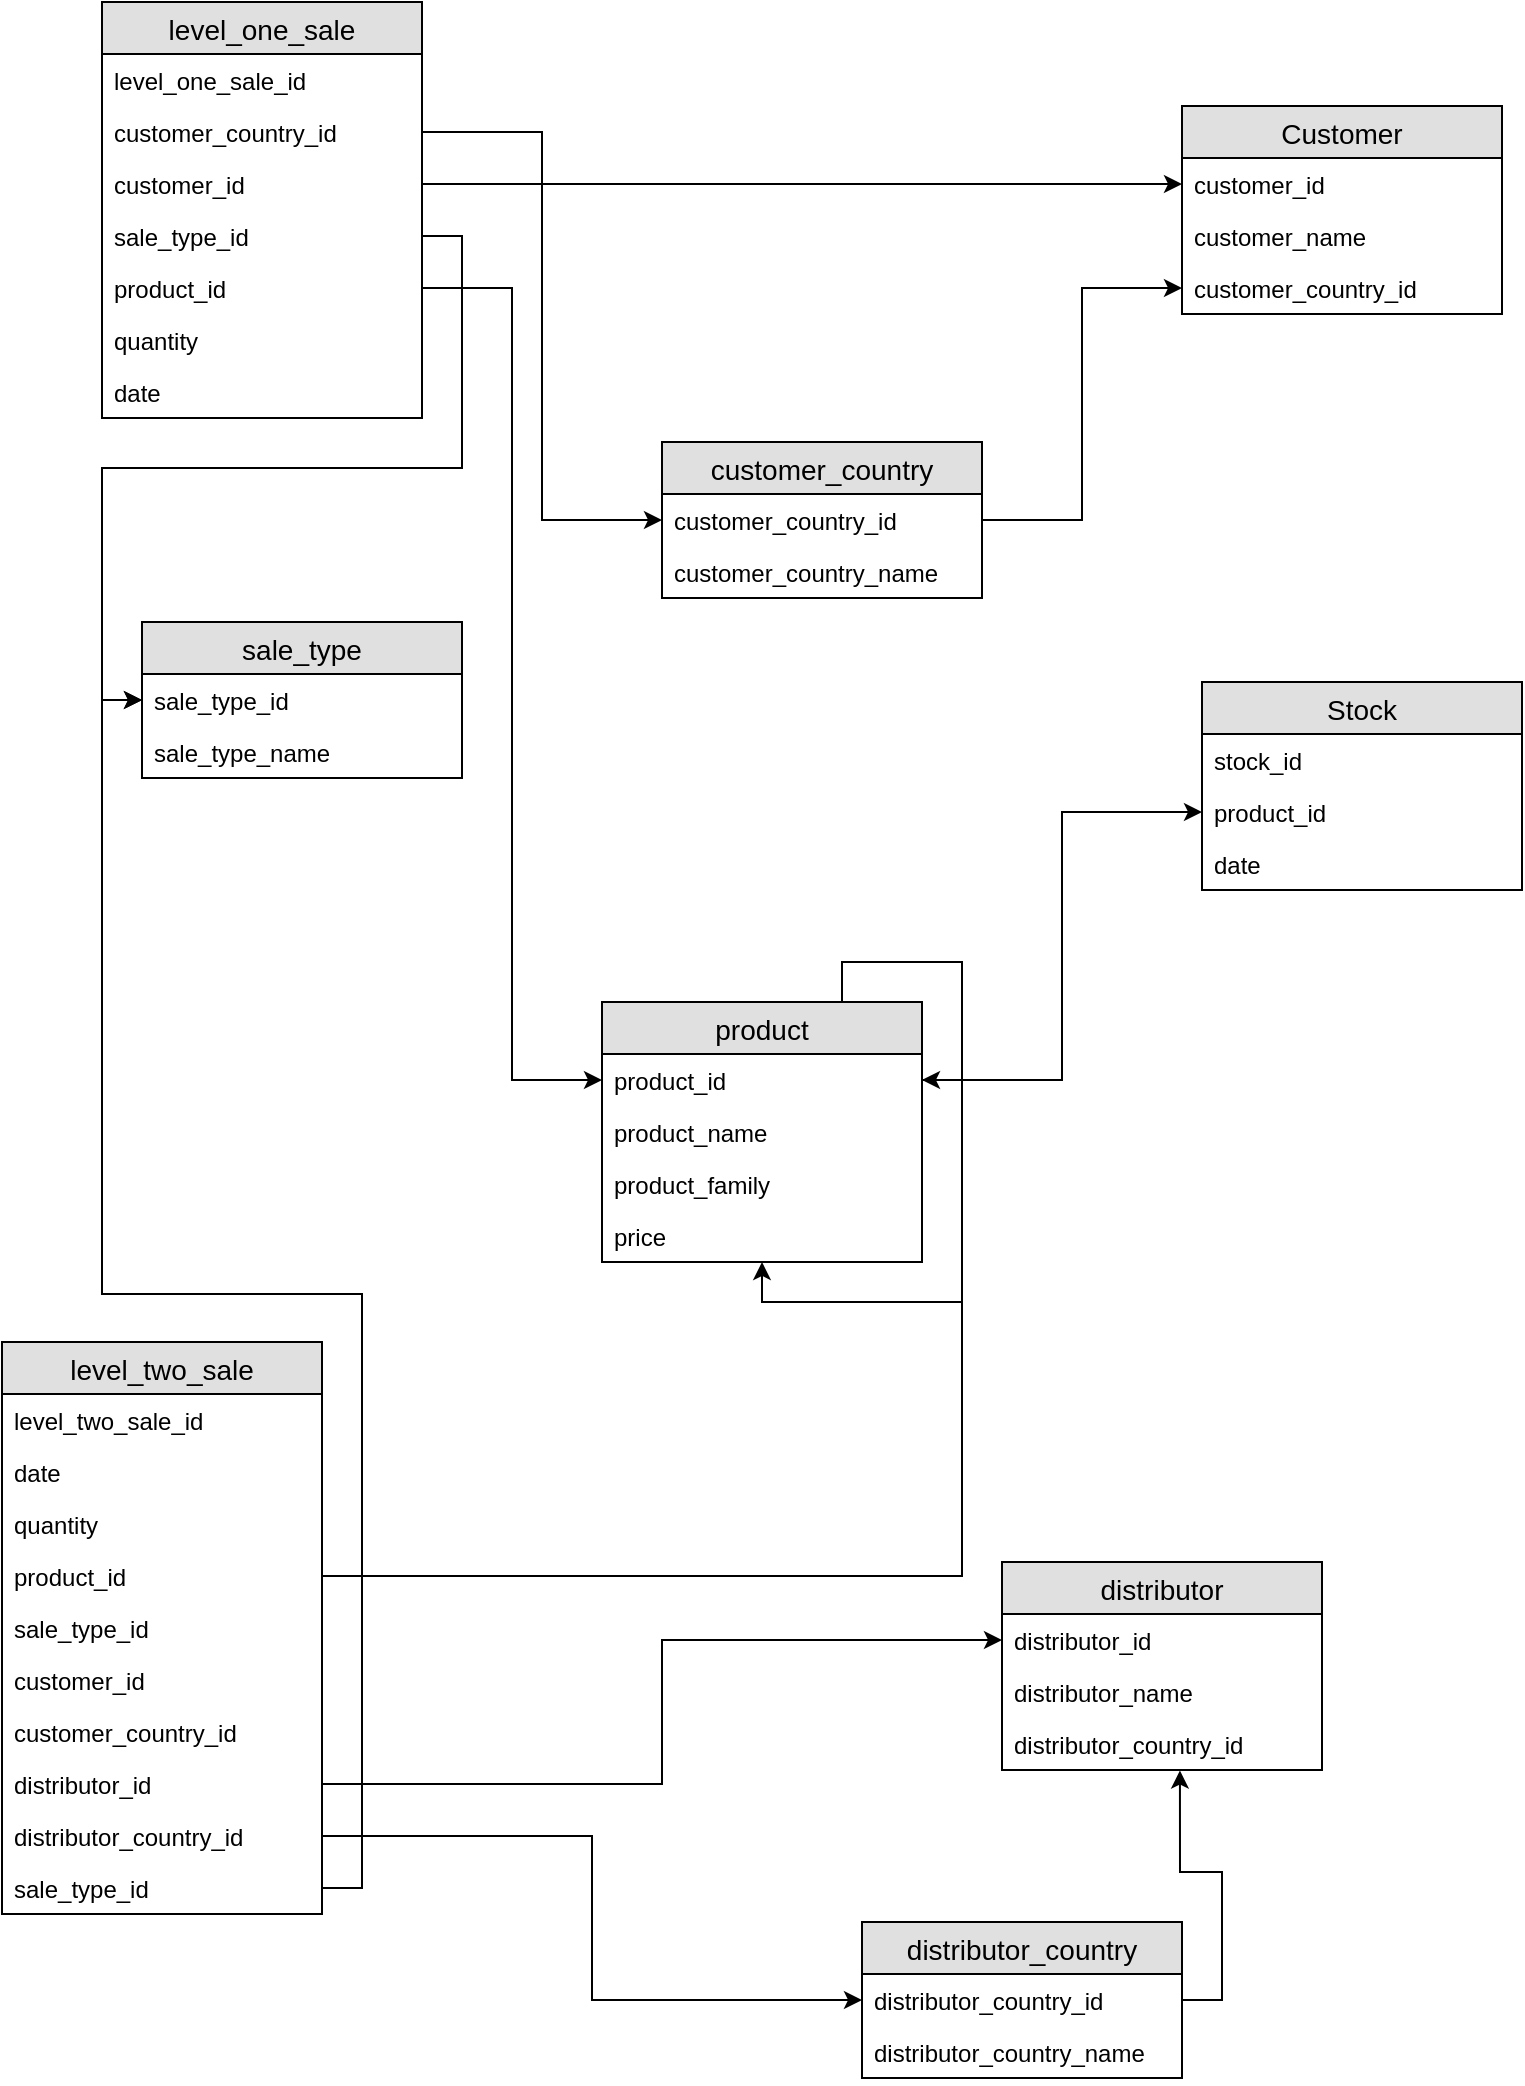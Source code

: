 <mxfile version="12.7.2" type="google"><diagram id="iN6IGQs6DCPG4jacbJPi" name="modélisation bdd"><mxGraphModel dx="1072" dy="601" grid="1" gridSize="10" guides="1" tooltips="1" connect="1" arrows="1" fold="1" page="1" pageScale="1" pageWidth="827" pageHeight="1169" math="0" shadow="0"><root><mxCell id="0"/><mxCell id="1" parent="0"/><mxCell id="uPjSFeWGVxcDdgC0EZqS-29" value="product" style="swimlane;fontStyle=0;childLayout=stackLayout;horizontal=1;startSize=26;fillColor=#e0e0e0;horizontalStack=0;resizeParent=1;resizeParentMax=0;resizeLast=0;collapsible=1;marginBottom=0;swimlaneFillColor=#ffffff;align=center;fontSize=14;" parent="1" vertex="1"><mxGeometry x="350" y="560" width="160" height="130" as="geometry"/></mxCell><mxCell id="uPjSFeWGVxcDdgC0EZqS-30" value="product_id" style="text;strokeColor=none;fillColor=none;spacingLeft=4;spacingRight=4;overflow=hidden;rotatable=0;points=[[0,0.5],[1,0.5]];portConstraint=eastwest;fontSize=12;" parent="uPjSFeWGVxcDdgC0EZqS-29" vertex="1"><mxGeometry y="26" width="160" height="26" as="geometry"/></mxCell><mxCell id="uPjSFeWGVxcDdgC0EZqS-31" value="product_name" style="text;strokeColor=none;fillColor=none;spacingLeft=4;spacingRight=4;overflow=hidden;rotatable=0;points=[[0,0.5],[1,0.5]];portConstraint=eastwest;fontSize=12;" parent="uPjSFeWGVxcDdgC0EZqS-29" vertex="1"><mxGeometry y="52" width="160" height="26" as="geometry"/></mxCell><mxCell id="uPjSFeWGVxcDdgC0EZqS-32" value="product_family" style="text;strokeColor=none;fillColor=none;spacingLeft=4;spacingRight=4;overflow=hidden;rotatable=0;points=[[0,0.5],[1,0.5]];portConstraint=eastwest;fontSize=12;" parent="uPjSFeWGVxcDdgC0EZqS-29" vertex="1"><mxGeometry y="78" width="160" height="26" as="geometry"/></mxCell><mxCell id="uPjSFeWGVxcDdgC0EZqS-80" value="price" style="text;strokeColor=none;fillColor=none;spacingLeft=4;spacingRight=4;overflow=hidden;rotatable=0;points=[[0,0.5],[1,0.5]];portConstraint=eastwest;fontSize=12;" parent="uPjSFeWGVxcDdgC0EZqS-29" vertex="1"><mxGeometry y="104" width="160" height="26" as="geometry"/></mxCell><mxCell id="uPjSFeWGVxcDdgC0EZqS-37" value="Stock" style="swimlane;fontStyle=0;childLayout=stackLayout;horizontal=1;startSize=26;fillColor=#e0e0e0;horizontalStack=0;resizeParent=1;resizeParentMax=0;resizeLast=0;collapsible=1;marginBottom=0;swimlaneFillColor=#ffffff;align=center;fontSize=14;" parent="1" vertex="1"><mxGeometry x="650" y="400" width="160" height="104" as="geometry"/></mxCell><mxCell id="uPjSFeWGVxcDdgC0EZqS-38" value="stock_id" style="text;strokeColor=none;fillColor=none;spacingLeft=4;spacingRight=4;overflow=hidden;rotatable=0;points=[[0,0.5],[1,0.5]];portConstraint=eastwest;fontSize=12;" parent="uPjSFeWGVxcDdgC0EZqS-37" vertex="1"><mxGeometry y="26" width="160" height="26" as="geometry"/></mxCell><mxCell id="uPjSFeWGVxcDdgC0EZqS-39" value="product_id" style="text;strokeColor=none;fillColor=none;spacingLeft=4;spacingRight=4;overflow=hidden;rotatable=0;points=[[0,0.5],[1,0.5]];portConstraint=eastwest;fontSize=12;" parent="uPjSFeWGVxcDdgC0EZqS-37" vertex="1"><mxGeometry y="52" width="160" height="26" as="geometry"/></mxCell><mxCell id="uPjSFeWGVxcDdgC0EZqS-40" value="date&#10;" style="text;strokeColor=none;fillColor=none;spacingLeft=4;spacingRight=4;overflow=hidden;rotatable=0;points=[[0,0.5],[1,0.5]];portConstraint=eastwest;fontSize=12;" parent="uPjSFeWGVxcDdgC0EZqS-37" vertex="1"><mxGeometry y="78" width="160" height="26" as="geometry"/></mxCell><mxCell id="uPjSFeWGVxcDdgC0EZqS-42" value="sale_type" style="swimlane;fontStyle=0;childLayout=stackLayout;horizontal=1;startSize=26;fillColor=#e0e0e0;horizontalStack=0;resizeParent=1;resizeParentMax=0;resizeLast=0;collapsible=1;marginBottom=0;swimlaneFillColor=#ffffff;align=center;fontSize=14;" parent="1" vertex="1"><mxGeometry x="120" y="370" width="160" height="78" as="geometry"/></mxCell><mxCell id="uPjSFeWGVxcDdgC0EZqS-43" value="sale_type_id" style="text;strokeColor=none;fillColor=none;spacingLeft=4;spacingRight=4;overflow=hidden;rotatable=0;points=[[0,0.5],[1,0.5]];portConstraint=eastwest;fontSize=12;" parent="uPjSFeWGVxcDdgC0EZqS-42" vertex="1"><mxGeometry y="26" width="160" height="26" as="geometry"/></mxCell><mxCell id="uPjSFeWGVxcDdgC0EZqS-44" value="sale_type_name" style="text;strokeColor=none;fillColor=none;spacingLeft=4;spacingRight=4;overflow=hidden;rotatable=0;points=[[0,0.5],[1,0.5]];portConstraint=eastwest;fontSize=12;" parent="uPjSFeWGVxcDdgC0EZqS-42" vertex="1"><mxGeometry y="52" width="160" height="26" as="geometry"/></mxCell><mxCell id="uPjSFeWGVxcDdgC0EZqS-59" style="edgeStyle=orthogonalEdgeStyle;rounded=0;orthogonalLoop=1;jettySize=auto;html=1;" parent="1" source="uPjSFeWGVxcDdgC0EZqS-30" target="uPjSFeWGVxcDdgC0EZqS-39" edge="1"><mxGeometry relative="1" as="geometry"/></mxCell><mxCell id="uPjSFeWGVxcDdgC0EZqS-65" value="Customer" style="swimlane;fontStyle=0;childLayout=stackLayout;horizontal=1;startSize=26;fillColor=#e0e0e0;horizontalStack=0;resizeParent=1;resizeParentMax=0;resizeLast=0;collapsible=1;marginBottom=0;swimlaneFillColor=#ffffff;align=center;fontSize=14;" parent="1" vertex="1"><mxGeometry x="640" y="112" width="160" height="104" as="geometry"/></mxCell><mxCell id="uPjSFeWGVxcDdgC0EZqS-66" value="customer_id" style="text;strokeColor=none;fillColor=none;spacingLeft=4;spacingRight=4;overflow=hidden;rotatable=0;points=[[0,0.5],[1,0.5]];portConstraint=eastwest;fontSize=12;" parent="uPjSFeWGVxcDdgC0EZqS-65" vertex="1"><mxGeometry y="26" width="160" height="26" as="geometry"/></mxCell><mxCell id="uPjSFeWGVxcDdgC0EZqS-67" value="customer_name" style="text;strokeColor=none;fillColor=none;spacingLeft=4;spacingRight=4;overflow=hidden;rotatable=0;points=[[0,0.5],[1,0.5]];portConstraint=eastwest;fontSize=12;" parent="uPjSFeWGVxcDdgC0EZqS-65" vertex="1"><mxGeometry y="52" width="160" height="26" as="geometry"/></mxCell><mxCell id="uPjSFeWGVxcDdgC0EZqS-68" value="customer_country_id" style="text;strokeColor=none;fillColor=none;spacingLeft=4;spacingRight=4;overflow=hidden;rotatable=0;points=[[0,0.5],[1,0.5]];portConstraint=eastwest;fontSize=12;" parent="uPjSFeWGVxcDdgC0EZqS-65" vertex="1"><mxGeometry y="78" width="160" height="26" as="geometry"/></mxCell><mxCell id="uPjSFeWGVxcDdgC0EZqS-81" value="customer_country" style="swimlane;fontStyle=0;childLayout=stackLayout;horizontal=1;startSize=26;fillColor=#e0e0e0;horizontalStack=0;resizeParent=1;resizeParentMax=0;resizeLast=0;collapsible=1;marginBottom=0;swimlaneFillColor=#ffffff;align=center;fontSize=14;" parent="1" vertex="1"><mxGeometry x="380" y="280" width="160" height="78" as="geometry"/></mxCell><mxCell id="uPjSFeWGVxcDdgC0EZqS-82" value="customer_country_id" style="text;strokeColor=none;fillColor=none;spacingLeft=4;spacingRight=4;overflow=hidden;rotatable=0;points=[[0,0.5],[1,0.5]];portConstraint=eastwest;fontSize=12;" parent="uPjSFeWGVxcDdgC0EZqS-81" vertex="1"><mxGeometry y="26" width="160" height="26" as="geometry"/></mxCell><mxCell id="uPjSFeWGVxcDdgC0EZqS-83" value="customer_country_name" style="text;strokeColor=none;fillColor=none;spacingLeft=4;spacingRight=4;overflow=hidden;rotatable=0;points=[[0,0.5],[1,0.5]];portConstraint=eastwest;fontSize=12;" parent="uPjSFeWGVxcDdgC0EZqS-81" vertex="1"><mxGeometry y="52" width="160" height="26" as="geometry"/></mxCell><mxCell id="uPjSFeWGVxcDdgC0EZqS-90" value="level_two_sale" style="swimlane;fontStyle=0;childLayout=stackLayout;horizontal=1;startSize=26;fillColor=#e0e0e0;horizontalStack=0;resizeParent=1;resizeParentMax=0;resizeLast=0;collapsible=1;marginBottom=0;swimlaneFillColor=#ffffff;align=center;fontSize=14;" parent="1" vertex="1"><mxGeometry x="50" y="730" width="160" height="286" as="geometry"/></mxCell><mxCell id="uPjSFeWGVxcDdgC0EZqS-91" value="level_two_sale_id" style="text;strokeColor=none;fillColor=none;spacingLeft=4;spacingRight=4;overflow=hidden;rotatable=0;points=[[0,0.5],[1,0.5]];portConstraint=eastwest;fontSize=12;" parent="uPjSFeWGVxcDdgC0EZqS-90" vertex="1"><mxGeometry y="26" width="160" height="26" as="geometry"/></mxCell><mxCell id="uPjSFeWGVxcDdgC0EZqS-92" value="date" style="text;strokeColor=none;fillColor=none;spacingLeft=4;spacingRight=4;overflow=hidden;rotatable=0;points=[[0,0.5],[1,0.5]];portConstraint=eastwest;fontSize=12;" parent="uPjSFeWGVxcDdgC0EZqS-90" vertex="1"><mxGeometry y="52" width="160" height="26" as="geometry"/></mxCell><mxCell id="uPjSFeWGVxcDdgC0EZqS-93" value="quantity" style="text;strokeColor=none;fillColor=none;spacingLeft=4;spacingRight=4;overflow=hidden;rotatable=0;points=[[0,0.5],[1,0.5]];portConstraint=eastwest;fontSize=12;" parent="uPjSFeWGVxcDdgC0EZqS-90" vertex="1"><mxGeometry y="78" width="160" height="26" as="geometry"/></mxCell><mxCell id="uPjSFeWGVxcDdgC0EZqS-100" value="product_id" style="text;strokeColor=none;fillColor=none;spacingLeft=4;spacingRight=4;overflow=hidden;rotatable=0;points=[[0,0.5],[1,0.5]];portConstraint=eastwest;fontSize=12;" parent="uPjSFeWGVxcDdgC0EZqS-90" vertex="1"><mxGeometry y="104" width="160" height="26" as="geometry"/></mxCell><mxCell id="uPjSFeWGVxcDdgC0EZqS-101" value="sale_type_id" style="text;strokeColor=none;fillColor=none;spacingLeft=4;spacingRight=4;overflow=hidden;rotatable=0;points=[[0,0.5],[1,0.5]];portConstraint=eastwest;fontSize=12;" parent="uPjSFeWGVxcDdgC0EZqS-90" vertex="1"><mxGeometry y="130" width="160" height="26" as="geometry"/></mxCell><mxCell id="uPjSFeWGVxcDdgC0EZqS-102" value="customer_id" style="text;strokeColor=none;fillColor=none;spacingLeft=4;spacingRight=4;overflow=hidden;rotatable=0;points=[[0,0.5],[1,0.5]];portConstraint=eastwest;fontSize=12;" parent="uPjSFeWGVxcDdgC0EZqS-90" vertex="1"><mxGeometry y="156" width="160" height="26" as="geometry"/></mxCell><mxCell id="uPjSFeWGVxcDdgC0EZqS-103" value="customer_country_id" style="text;strokeColor=none;fillColor=none;spacingLeft=4;spacingRight=4;overflow=hidden;rotatable=0;points=[[0,0.5],[1,0.5]];portConstraint=eastwest;fontSize=12;" parent="uPjSFeWGVxcDdgC0EZqS-90" vertex="1"><mxGeometry y="182" width="160" height="26" as="geometry"/></mxCell><mxCell id="uPjSFeWGVxcDdgC0EZqS-104" value="distributor_id" style="text;strokeColor=none;fillColor=none;spacingLeft=4;spacingRight=4;overflow=hidden;rotatable=0;points=[[0,0.5],[1,0.5]];portConstraint=eastwest;fontSize=12;" parent="uPjSFeWGVxcDdgC0EZqS-90" vertex="1"><mxGeometry y="208" width="160" height="26" as="geometry"/></mxCell><mxCell id="uPjSFeWGVxcDdgC0EZqS-105" value="distributor_country_id" style="text;strokeColor=none;fillColor=none;spacingLeft=4;spacingRight=4;overflow=hidden;rotatable=0;points=[[0,0.5],[1,0.5]];portConstraint=eastwest;fontSize=12;" parent="uPjSFeWGVxcDdgC0EZqS-90" vertex="1"><mxGeometry y="234" width="160" height="26" as="geometry"/></mxCell><mxCell id="uPjSFeWGVxcDdgC0EZqS-107" value="sale_type_id" style="text;strokeColor=none;fillColor=none;spacingLeft=4;spacingRight=4;overflow=hidden;rotatable=0;points=[[0,0.5],[1,0.5]];portConstraint=eastwest;fontSize=12;" parent="uPjSFeWGVxcDdgC0EZqS-90" vertex="1"><mxGeometry y="260" width="160" height="26" as="geometry"/></mxCell><mxCell id="uPjSFeWGVxcDdgC0EZqS-106" style="edgeStyle=orthogonalEdgeStyle;rounded=0;orthogonalLoop=1;jettySize=auto;html=1;entryX=1;entryY=0.5;entryDx=0;entryDy=0;" parent="1" source="uPjSFeWGVxcDdgC0EZqS-100" target="uPjSFeWGVxcDdgC0EZqS-30" edge="1"><mxGeometry relative="1" as="geometry"/></mxCell><mxCell id="uPjSFeWGVxcDdgC0EZqS-108" style="edgeStyle=orthogonalEdgeStyle;rounded=0;orthogonalLoop=1;jettySize=auto;html=1;entryX=0;entryY=0.5;entryDx=0;entryDy=0;" parent="1" source="uPjSFeWGVxcDdgC0EZqS-107" target="uPjSFeWGVxcDdgC0EZqS-43" edge="1"><mxGeometry relative="1" as="geometry"/></mxCell><mxCell id="uPjSFeWGVxcDdgC0EZqS-109" value="distributor" style="swimlane;fontStyle=0;childLayout=stackLayout;horizontal=1;startSize=26;fillColor=#e0e0e0;horizontalStack=0;resizeParent=1;resizeParentMax=0;resizeLast=0;collapsible=1;marginBottom=0;swimlaneFillColor=#ffffff;align=center;fontSize=14;" parent="1" vertex="1"><mxGeometry x="550" y="840" width="160" height="104" as="geometry"/></mxCell><mxCell id="uPjSFeWGVxcDdgC0EZqS-110" value="distributor_id" style="text;strokeColor=none;fillColor=none;spacingLeft=4;spacingRight=4;overflow=hidden;rotatable=0;points=[[0,0.5],[1,0.5]];portConstraint=eastwest;fontSize=12;" parent="uPjSFeWGVxcDdgC0EZqS-109" vertex="1"><mxGeometry y="26" width="160" height="26" as="geometry"/></mxCell><mxCell id="uPjSFeWGVxcDdgC0EZqS-111" value="distributor_name" style="text;strokeColor=none;fillColor=none;spacingLeft=4;spacingRight=4;overflow=hidden;rotatable=0;points=[[0,0.5],[1,0.5]];portConstraint=eastwest;fontSize=12;" parent="uPjSFeWGVxcDdgC0EZqS-109" vertex="1"><mxGeometry y="52" width="160" height="26" as="geometry"/></mxCell><mxCell id="uPjSFeWGVxcDdgC0EZqS-147" value="distributor_country_id" style="text;strokeColor=none;fillColor=none;spacingLeft=4;spacingRight=4;overflow=hidden;rotatable=0;points=[[0,0.5],[1,0.5]];portConstraint=eastwest;fontSize=12;" parent="uPjSFeWGVxcDdgC0EZqS-109" vertex="1"><mxGeometry y="78" width="160" height="26" as="geometry"/></mxCell><mxCell id="uPjSFeWGVxcDdgC0EZqS-115" style="edgeStyle=orthogonalEdgeStyle;rounded=0;orthogonalLoop=1;jettySize=auto;html=1;" parent="1" source="uPjSFeWGVxcDdgC0EZqS-104" target="uPjSFeWGVxcDdgC0EZqS-110" edge="1"><mxGeometry relative="1" as="geometry"/></mxCell><mxCell id="uPjSFeWGVxcDdgC0EZqS-124" style="edgeStyle=orthogonalEdgeStyle;rounded=0;orthogonalLoop=1;jettySize=auto;html=1;" parent="1" source="uPjSFeWGVxcDdgC0EZqS-82" target="uPjSFeWGVxcDdgC0EZqS-68" edge="1"><mxGeometry relative="1" as="geometry"/></mxCell><mxCell id="uPjSFeWGVxcDdgC0EZqS-125" value="distributor_country" style="swimlane;fontStyle=0;childLayout=stackLayout;horizontal=1;startSize=26;fillColor=#e0e0e0;horizontalStack=0;resizeParent=1;resizeParentMax=0;resizeLast=0;collapsible=1;marginBottom=0;swimlaneFillColor=#ffffff;align=center;fontSize=14;" parent="1" vertex="1"><mxGeometry x="480" y="1020" width="160" height="78" as="geometry"/></mxCell><mxCell id="uPjSFeWGVxcDdgC0EZqS-126" value="distributor_country_id" style="text;strokeColor=none;fillColor=none;spacingLeft=4;spacingRight=4;overflow=hidden;rotatable=0;points=[[0,0.5],[1,0.5]];portConstraint=eastwest;fontSize=12;" parent="uPjSFeWGVxcDdgC0EZqS-125" vertex="1"><mxGeometry y="26" width="160" height="26" as="geometry"/></mxCell><mxCell id="uPjSFeWGVxcDdgC0EZqS-129" value="distributor_country_name" style="text;strokeColor=none;fillColor=none;spacingLeft=4;spacingRight=4;overflow=hidden;rotatable=0;points=[[0,0.5],[1,0.5]];portConstraint=eastwest;fontSize=12;" parent="uPjSFeWGVxcDdgC0EZqS-125" vertex="1"><mxGeometry y="52" width="160" height="26" as="geometry"/></mxCell><mxCell id="uPjSFeWGVxcDdgC0EZqS-131" style="edgeStyle=orthogonalEdgeStyle;rounded=0;orthogonalLoop=1;jettySize=auto;html=1;" parent="1" source="uPjSFeWGVxcDdgC0EZqS-105" target="uPjSFeWGVxcDdgC0EZqS-126" edge="1"><mxGeometry relative="1" as="geometry"/></mxCell><mxCell id="uPjSFeWGVxcDdgC0EZqS-132" value="level_one_sale" style="swimlane;fontStyle=0;childLayout=stackLayout;horizontal=1;startSize=26;fillColor=#e0e0e0;horizontalStack=0;resizeParent=1;resizeParentMax=0;resizeLast=0;collapsible=1;marginBottom=0;swimlaneFillColor=#ffffff;align=center;fontSize=14;" parent="1" vertex="1"><mxGeometry x="100" y="60" width="160" height="208" as="geometry"/></mxCell><mxCell id="uPjSFeWGVxcDdgC0EZqS-136" value="level_one_sale_id" style="text;strokeColor=none;fillColor=none;spacingLeft=4;spacingRight=4;overflow=hidden;rotatable=0;points=[[0,0.5],[1,0.5]];portConstraint=eastwest;fontSize=12;" parent="uPjSFeWGVxcDdgC0EZqS-132" vertex="1"><mxGeometry y="26" width="160" height="26" as="geometry"/></mxCell><mxCell id="uPjSFeWGVxcDdgC0EZqS-142" value="customer_country_id" style="text;strokeColor=none;fillColor=none;spacingLeft=4;spacingRight=4;overflow=hidden;rotatable=0;points=[[0,0.5],[1,0.5]];portConstraint=eastwest;fontSize=12;" parent="uPjSFeWGVxcDdgC0EZqS-132" vertex="1"><mxGeometry y="52" width="160" height="26" as="geometry"/></mxCell><mxCell id="uPjSFeWGVxcDdgC0EZqS-141" value="customer_id" style="text;strokeColor=none;fillColor=none;spacingLeft=4;spacingRight=4;overflow=hidden;rotatable=0;points=[[0,0.5],[1,0.5]];portConstraint=eastwest;fontSize=12;" parent="uPjSFeWGVxcDdgC0EZqS-132" vertex="1"><mxGeometry y="78" width="160" height="26" as="geometry"/></mxCell><mxCell id="uPjSFeWGVxcDdgC0EZqS-140" value="sale_type_id" style="text;strokeColor=none;fillColor=none;spacingLeft=4;spacingRight=4;overflow=hidden;rotatable=0;points=[[0,0.5],[1,0.5]];portConstraint=eastwest;fontSize=12;" parent="uPjSFeWGVxcDdgC0EZqS-132" vertex="1"><mxGeometry y="104" width="160" height="26" as="geometry"/></mxCell><mxCell id="uPjSFeWGVxcDdgC0EZqS-139" value="product_id" style="text;strokeColor=none;fillColor=none;spacingLeft=4;spacingRight=4;overflow=hidden;rotatable=0;points=[[0,0.5],[1,0.5]];portConstraint=eastwest;fontSize=12;" parent="uPjSFeWGVxcDdgC0EZqS-132" vertex="1"><mxGeometry y="130" width="160" height="26" as="geometry"/></mxCell><mxCell id="uPjSFeWGVxcDdgC0EZqS-138" value="quantity" style="text;strokeColor=none;fillColor=none;spacingLeft=4;spacingRight=4;overflow=hidden;rotatable=0;points=[[0,0.5],[1,0.5]];portConstraint=eastwest;fontSize=12;" parent="uPjSFeWGVxcDdgC0EZqS-132" vertex="1"><mxGeometry y="156" width="160" height="26" as="geometry"/></mxCell><mxCell id="uPjSFeWGVxcDdgC0EZqS-137" value="date" style="text;strokeColor=none;fillColor=none;spacingLeft=4;spacingRight=4;overflow=hidden;rotatable=0;points=[[0,0.5],[1,0.5]];portConstraint=eastwest;fontSize=12;" parent="uPjSFeWGVxcDdgC0EZqS-132" vertex="1"><mxGeometry y="182" width="160" height="26" as="geometry"/></mxCell><mxCell id="uPjSFeWGVxcDdgC0EZqS-143" style="edgeStyle=orthogonalEdgeStyle;rounded=0;orthogonalLoop=1;jettySize=auto;html=1;" parent="1" source="uPjSFeWGVxcDdgC0EZqS-142" target="uPjSFeWGVxcDdgC0EZqS-82" edge="1"><mxGeometry relative="1" as="geometry"/></mxCell><mxCell id="uPjSFeWGVxcDdgC0EZqS-144" style="edgeStyle=orthogonalEdgeStyle;rounded=0;orthogonalLoop=1;jettySize=auto;html=1;" parent="1" source="uPjSFeWGVxcDdgC0EZqS-141" target="uPjSFeWGVxcDdgC0EZqS-66" edge="1"><mxGeometry relative="1" as="geometry"/></mxCell><mxCell id="uPjSFeWGVxcDdgC0EZqS-145" style="edgeStyle=orthogonalEdgeStyle;rounded=0;orthogonalLoop=1;jettySize=auto;html=1;" parent="1" source="uPjSFeWGVxcDdgC0EZqS-140" target="uPjSFeWGVxcDdgC0EZqS-43" edge="1"><mxGeometry relative="1" as="geometry"/></mxCell><mxCell id="uPjSFeWGVxcDdgC0EZqS-146" style="edgeStyle=orthogonalEdgeStyle;rounded=0;orthogonalLoop=1;jettySize=auto;html=1;" parent="1" source="uPjSFeWGVxcDdgC0EZqS-139" target="uPjSFeWGVxcDdgC0EZqS-30" edge="1"><mxGeometry relative="1" as="geometry"/></mxCell><mxCell id="uPjSFeWGVxcDdgC0EZqS-148" style="edgeStyle=orthogonalEdgeStyle;rounded=0;orthogonalLoop=1;jettySize=auto;html=1;entryX=0.556;entryY=1.011;entryDx=0;entryDy=0;entryPerimeter=0;" parent="1" source="uPjSFeWGVxcDdgC0EZqS-126" target="uPjSFeWGVxcDdgC0EZqS-147" edge="1"><mxGeometry relative="1" as="geometry"/></mxCell><mxCell id="qfhAVkvK2tMN3eECVam8-2" style="edgeStyle=orthogonalEdgeStyle;rounded=0;orthogonalLoop=1;jettySize=auto;html=1;exitX=0.75;exitY=0;exitDx=0;exitDy=0;" edge="1" parent="1" source="uPjSFeWGVxcDdgC0EZqS-29" target="uPjSFeWGVxcDdgC0EZqS-29"><mxGeometry relative="1" as="geometry"/></mxCell></root></mxGraphModel></diagram></mxfile>